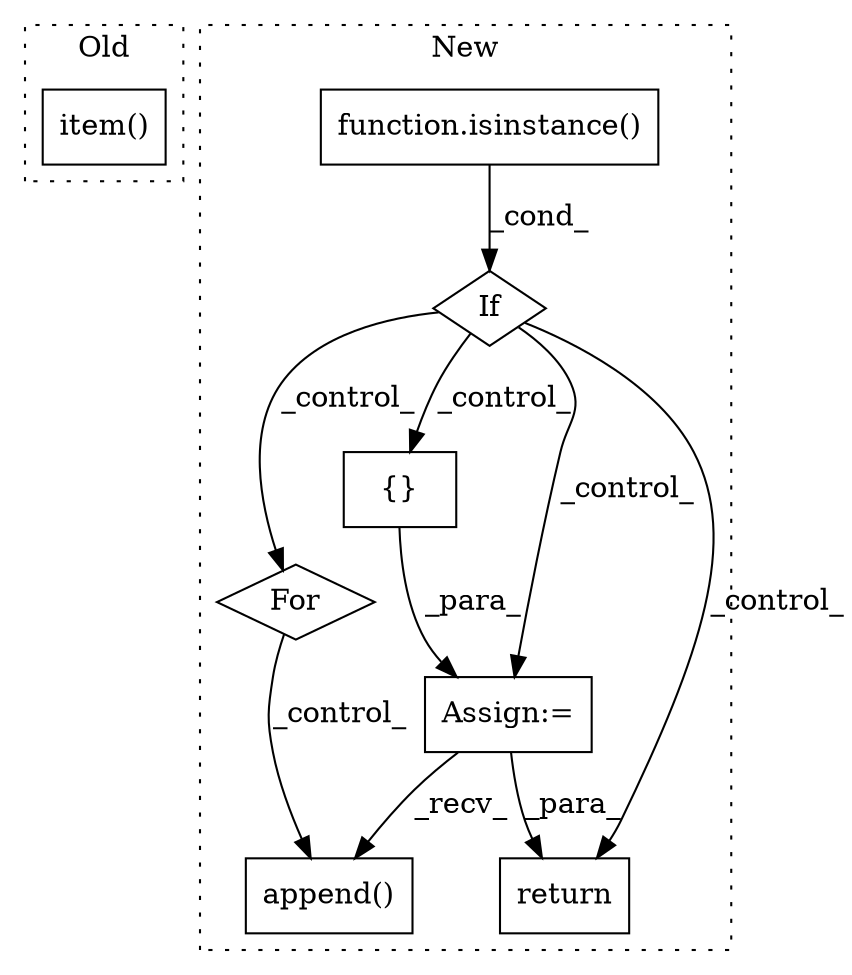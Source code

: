 digraph G {
subgraph cluster0 {
1 [label="item()" a="75" s="1762" l="25" shape="box"];
label = "Old";
style="dotted";
}
subgraph cluster1 {
2 [label="append()" a="75" s="2148,2175" l="20,1" shape="box"];
3 [label="{}" a="59" s="1933,1933" l="2,1" shape="box"];
4 [label="For" a="107" s="1948,1991" l="4,18" shape="diamond"];
5 [label="Assign:=" a="68" s="1930" l="3" shape="box"];
6 [label="return" a="93" s="2190" l="7" shape="box"];
7 [label="If" a="96" s="1720" l="3" shape="diamond"];
8 [label="function.isinstance()" a="75" s="1723,1750" l="11,1" shape="box"];
label = "New";
style="dotted";
}
3 -> 5 [label="_para_"];
4 -> 2 [label="_control_"];
5 -> 6 [label="_para_"];
5 -> 2 [label="_recv_"];
7 -> 3 [label="_control_"];
7 -> 6 [label="_control_"];
7 -> 4 [label="_control_"];
7 -> 5 [label="_control_"];
8 -> 7 [label="_cond_"];
}